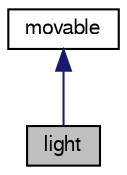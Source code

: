 digraph "light"
{
 // LATEX_PDF_SIZE
  bgcolor="transparent";
  edge [fontname="FreeSans",fontsize="10",labelfontname="FreeSans",labelfontsize="10"];
  node [fontname="FreeSans",fontsize="10",shape=record];
  Node1 [label="light",height=0.2,width=0.4,color="black", fillcolor="grey75", style="filled", fontcolor="black",tooltip="Simple light point source."];
  Node2 -> Node1 [dir="back",color="midnightblue",fontsize="10",style="solid",fontname="FreeSans"];
  Node2 [label="movable",height=0.2,width=0.4,color="black",URL="$a02520.html",tooltip="Mostly virtual class for any entity in the scene."];
}
